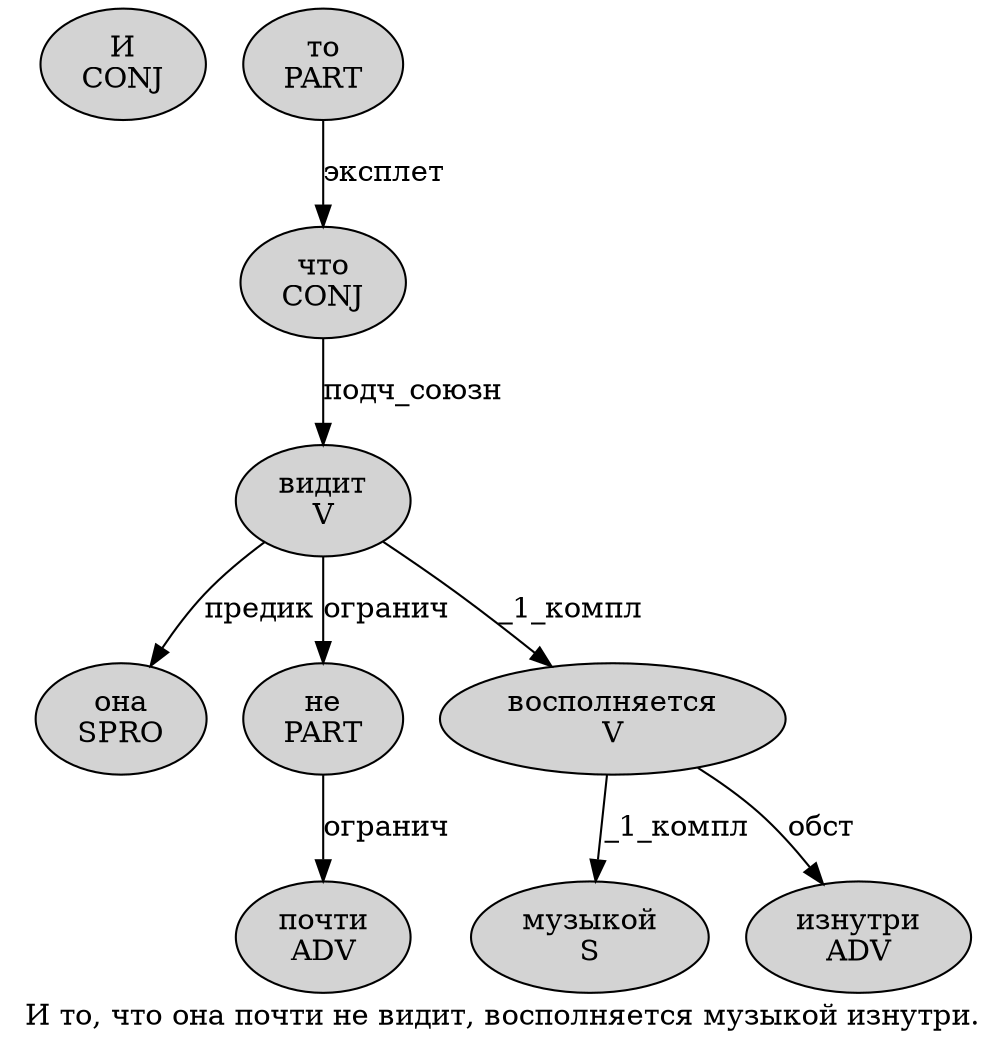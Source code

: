 digraph SENTENCE_71 {
	graph [label="И то, что она почти не видит, восполняется музыкой изнутри."]
	node [style=filled]
		0 [label="И
CONJ" color="" fillcolor=lightgray penwidth=1 shape=ellipse]
		1 [label="то
PART" color="" fillcolor=lightgray penwidth=1 shape=ellipse]
		3 [label="что
CONJ" color="" fillcolor=lightgray penwidth=1 shape=ellipse]
		4 [label="она
SPRO" color="" fillcolor=lightgray penwidth=1 shape=ellipse]
		5 [label="почти
ADV" color="" fillcolor=lightgray penwidth=1 shape=ellipse]
		6 [label="не
PART" color="" fillcolor=lightgray penwidth=1 shape=ellipse]
		7 [label="видит
V" color="" fillcolor=lightgray penwidth=1 shape=ellipse]
		9 [label="восполняется
V" color="" fillcolor=lightgray penwidth=1 shape=ellipse]
		10 [label="музыкой
S" color="" fillcolor=lightgray penwidth=1 shape=ellipse]
		11 [label="изнутри
ADV" color="" fillcolor=lightgray penwidth=1 shape=ellipse]
			7 -> 4 [label="предик"]
			7 -> 6 [label="огранич"]
			7 -> 9 [label="_1_компл"]
			1 -> 3 [label="эксплет"]
			9 -> 10 [label="_1_компл"]
			9 -> 11 [label="обст"]
			6 -> 5 [label="огранич"]
			3 -> 7 [label="подч_союзн"]
}
